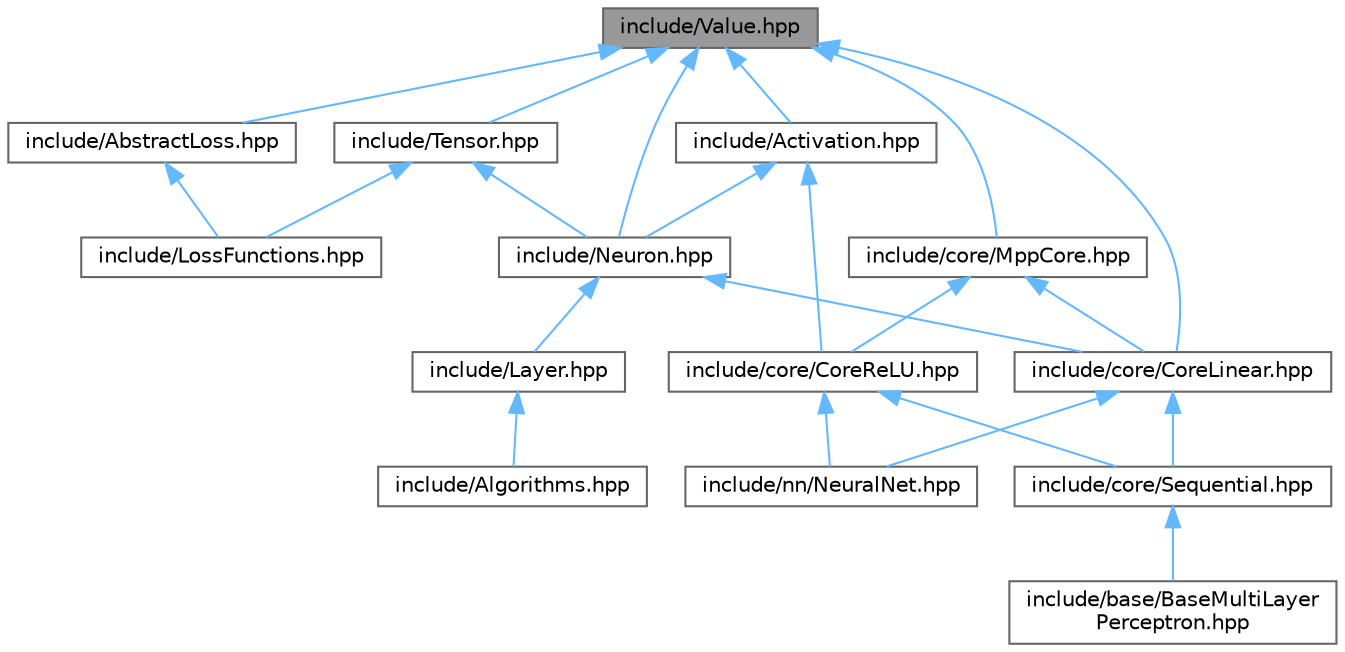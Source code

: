 digraph "include/Value.hpp"
{
 // LATEX_PDF_SIZE
  bgcolor="transparent";
  edge [fontname=Helvetica,fontsize=10,labelfontname=Helvetica,labelfontsize=10];
  node [fontname=Helvetica,fontsize=10,shape=box,height=0.2,width=0.4];
  Node1 [id="Node000001",label="include/Value.hpp",height=0.2,width=0.4,color="gray40", fillcolor="grey60", style="filled", fontcolor="black",tooltip="Defines a smallest unit that makes up a neural net."];
  Node1 -> Node2 [id="edge22_Node000001_Node000002",dir="back",color="steelblue1",style="solid",tooltip=" "];
  Node2 [id="Node000002",label="include/AbstractLoss.hpp",height=0.2,width=0.4,color="grey40", fillcolor="white", style="filled",URL="$_abstract_loss_8hpp.html",tooltip="Defines an abstract base class for loss functions in neural networks."];
  Node2 -> Node3 [id="edge23_Node000002_Node000003",dir="back",color="steelblue1",style="solid",tooltip=" "];
  Node3 [id="Node000003",label="include/LossFunctions.hpp",height=0.2,width=0.4,color="grey40", fillcolor="white", style="filled",URL="$_loss_functions_8hpp_source.html",tooltip=" "];
  Node1 -> Node4 [id="edge24_Node000001_Node000004",dir="back",color="steelblue1",style="solid",tooltip=" "];
  Node4 [id="Node000004",label="include/Activation.hpp",height=0.2,width=0.4,color="grey40", fillcolor="white", style="filled",URL="$_activation_8hpp.html",tooltip="Defines activation functions and their types for neural networks."];
  Node4 -> Node5 [id="edge25_Node000004_Node000005",dir="back",color="steelblue1",style="solid",tooltip=" "];
  Node5 [id="Node000005",label="include/Neuron.hpp",height=0.2,width=0.4,color="grey40", fillcolor="white", style="filled",URL="$_neuron_8hpp.html",tooltip="Defines the Neuron class, which represents a single neuron in a neural network, including its weights..."];
  Node5 -> Node6 [id="edge26_Node000005_Node000006",dir="back",color="steelblue1",style="solid",tooltip=" "];
  Node6 [id="Node000006",label="include/Layer.hpp",height=0.2,width=0.4,color="grey40", fillcolor="white", style="filled",URL="$_layer_8hpp_source.html",tooltip=" "];
  Node6 -> Node7 [id="edge27_Node000006_Node000007",dir="back",color="steelblue1",style="solid",tooltip=" "];
  Node7 [id="Node000007",label="include/Algorithms.hpp",height=0.2,width=0.4,color="grey40", fillcolor="white", style="filled",URL="$_algorithms_8hpp.html",tooltip="Defines common algorithms like Multi-Layer Perceptron (MLP)."];
  Node5 -> Node8 [id="edge28_Node000005_Node000008",dir="back",color="steelblue1",style="solid",tooltip=" "];
  Node8 [id="Node000008",label="include/core/CoreLinear.hpp",height=0.2,width=0.4,color="grey40", fillcolor="white", style="filled",URL="$_core_linear_8hpp.html",tooltip="Defines the CoreLinear class for linear transformation in neural networks."];
  Node8 -> Node9 [id="edge29_Node000008_Node000009",dir="back",color="steelblue1",style="solid",tooltip=" "];
  Node9 [id="Node000009",label="include/core/Sequential.hpp",height=0.2,width=0.4,color="grey40", fillcolor="white", style="filled",URL="$_sequential_8hpp.html",tooltip="Defines the Sequential class for sequentially stacking neural network layers."];
  Node9 -> Node10 [id="edge30_Node000009_Node000010",dir="back",color="steelblue1",style="solid",tooltip=" "];
  Node10 [id="Node000010",label="include/base/BaseMultiLayer\lPerceptron.hpp",height=0.2,width=0.4,color="grey40", fillcolor="white", style="filled",URL="$_base_multi_layer_perceptron_8hpp.html",tooltip="Defines a base class for implementing Multi-Layer Perceptron (MLP) networks."];
  Node8 -> Node11 [id="edge31_Node000008_Node000011",dir="back",color="steelblue1",style="solid",tooltip=" "];
  Node11 [id="Node000011",label="include/nn/NeuralNet.hpp",height=0.2,width=0.4,color="grey40", fillcolor="white", style="filled",URL="$_neural_net_8hpp_source.html",tooltip=" "];
  Node4 -> Node12 [id="edge32_Node000004_Node000012",dir="back",color="steelblue1",style="solid",tooltip=" "];
  Node12 [id="Node000012",label="include/core/CoreReLU.hpp",height=0.2,width=0.4,color="grey40", fillcolor="white", style="filled",URL="$_core_re_l_u_8hpp.html",tooltip="Defines the CoreReLU class for applying ReLU activation in neural networks."];
  Node12 -> Node9 [id="edge33_Node000012_Node000009",dir="back",color="steelblue1",style="solid",tooltip=" "];
  Node12 -> Node11 [id="edge34_Node000012_Node000011",dir="back",color="steelblue1",style="solid",tooltip=" "];
  Node1 -> Node5 [id="edge35_Node000001_Node000005",dir="back",color="steelblue1",style="solid",tooltip=" "];
  Node1 -> Node13 [id="edge36_Node000001_Node000013",dir="back",color="steelblue1",style="solid",tooltip=" "];
  Node13 [id="Node000013",label="include/Tensor.hpp",height=0.2,width=0.4,color="grey40", fillcolor="white", style="filled",URL="$_tensor_8hpp.html",tooltip="Defines Tensor1D and 2D classes that are the main data structures for performing mathematical operati..."];
  Node13 -> Node3 [id="edge37_Node000013_Node000003",dir="back",color="steelblue1",style="solid",tooltip=" "];
  Node13 -> Node5 [id="edge38_Node000013_Node000005",dir="back",color="steelblue1",style="solid",tooltip=" "];
  Node1 -> Node8 [id="edge39_Node000001_Node000008",dir="back",color="steelblue1",style="solid",tooltip=" "];
  Node1 -> Node14 [id="edge40_Node000001_Node000014",dir="back",color="steelblue1",style="solid",tooltip=" "];
  Node14 [id="Node000014",label="include/core/MppCore.hpp",height=0.2,width=0.4,color="grey40", fillcolor="white", style="filled",URL="$_mpp_core_8hpp.html",tooltip="Defines the abstract base class MppCore for core neural network layers."];
  Node14 -> Node8 [id="edge41_Node000014_Node000008",dir="back",color="steelblue1",style="solid",tooltip=" "];
  Node14 -> Node12 [id="edge42_Node000014_Node000012",dir="back",color="steelblue1",style="solid",tooltip=" "];
}
